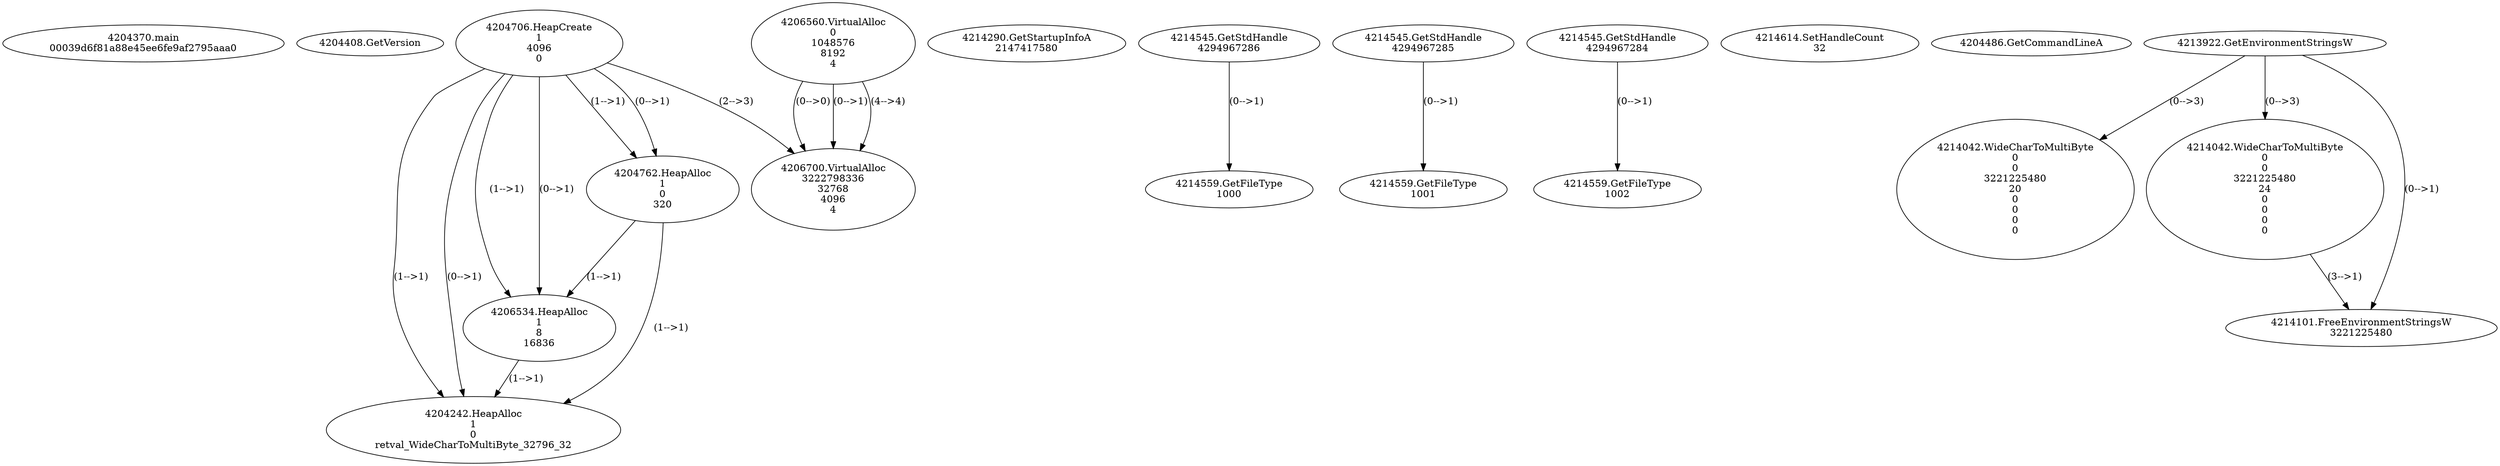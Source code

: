 // Global SCDG with merge call
digraph {
	0 [label="4204370.main
00039d6f81a88e45ee6fe9af2795aaa0"]
	1 [label="4204408.GetVersion
"]
	2 [label="4204706.HeapCreate
1
4096
0"]
	3 [label="4204762.HeapAlloc
1
0
320"]
	2 -> 3 [label="(1-->1)"]
	2 -> 3 [label="(0-->1)"]
	4 [label="4206534.HeapAlloc
1
8
16836"]
	2 -> 4 [label="(1-->1)"]
	2 -> 4 [label="(0-->1)"]
	3 -> 4 [label="(1-->1)"]
	5 [label="4206560.VirtualAlloc
0
1048576
8192
4"]
	6 [label="4206700.VirtualAlloc
3222798336
32768
4096
4"]
	5 -> 6 [label="(0-->1)"]
	2 -> 6 [label="(2-->3)"]
	5 -> 6 [label="(4-->4)"]
	5 -> 6 [label="(0-->0)"]
	7 [label="4214290.GetStartupInfoA
2147417580"]
	8 [label="4214545.GetStdHandle
4294967286"]
	9 [label="4214559.GetFileType
1000"]
	8 -> 9 [label="(0-->1)"]
	10 [label="4214545.GetStdHandle
4294967285"]
	11 [label="4214559.GetFileType
1001"]
	10 -> 11 [label="(0-->1)"]
	12 [label="4214545.GetStdHandle
4294967284"]
	13 [label="4214559.GetFileType
1002"]
	12 -> 13 [label="(0-->1)"]
	14 [label="4214614.SetHandleCount
32"]
	15 [label="4204486.GetCommandLineA
"]
	16 [label="4213922.GetEnvironmentStringsW
"]
	17 [label="4214042.WideCharToMultiByte
0
0
3221225480
20
0
0
0
0"]
	16 -> 17 [label="(0-->3)"]
	18 [label="4204242.HeapAlloc
1
0
retval_WideCharToMultiByte_32796_32"]
	2 -> 18 [label="(1-->1)"]
	2 -> 18 [label="(0-->1)"]
	3 -> 18 [label="(1-->1)"]
	4 -> 18 [label="(1-->1)"]
	19 [label="4214042.WideCharToMultiByte
0
0
3221225480
24
0
0
0
0"]
	16 -> 19 [label="(0-->3)"]
	20 [label="4214101.FreeEnvironmentStringsW
3221225480"]
	16 -> 20 [label="(0-->1)"]
	19 -> 20 [label="(3-->1)"]
}
